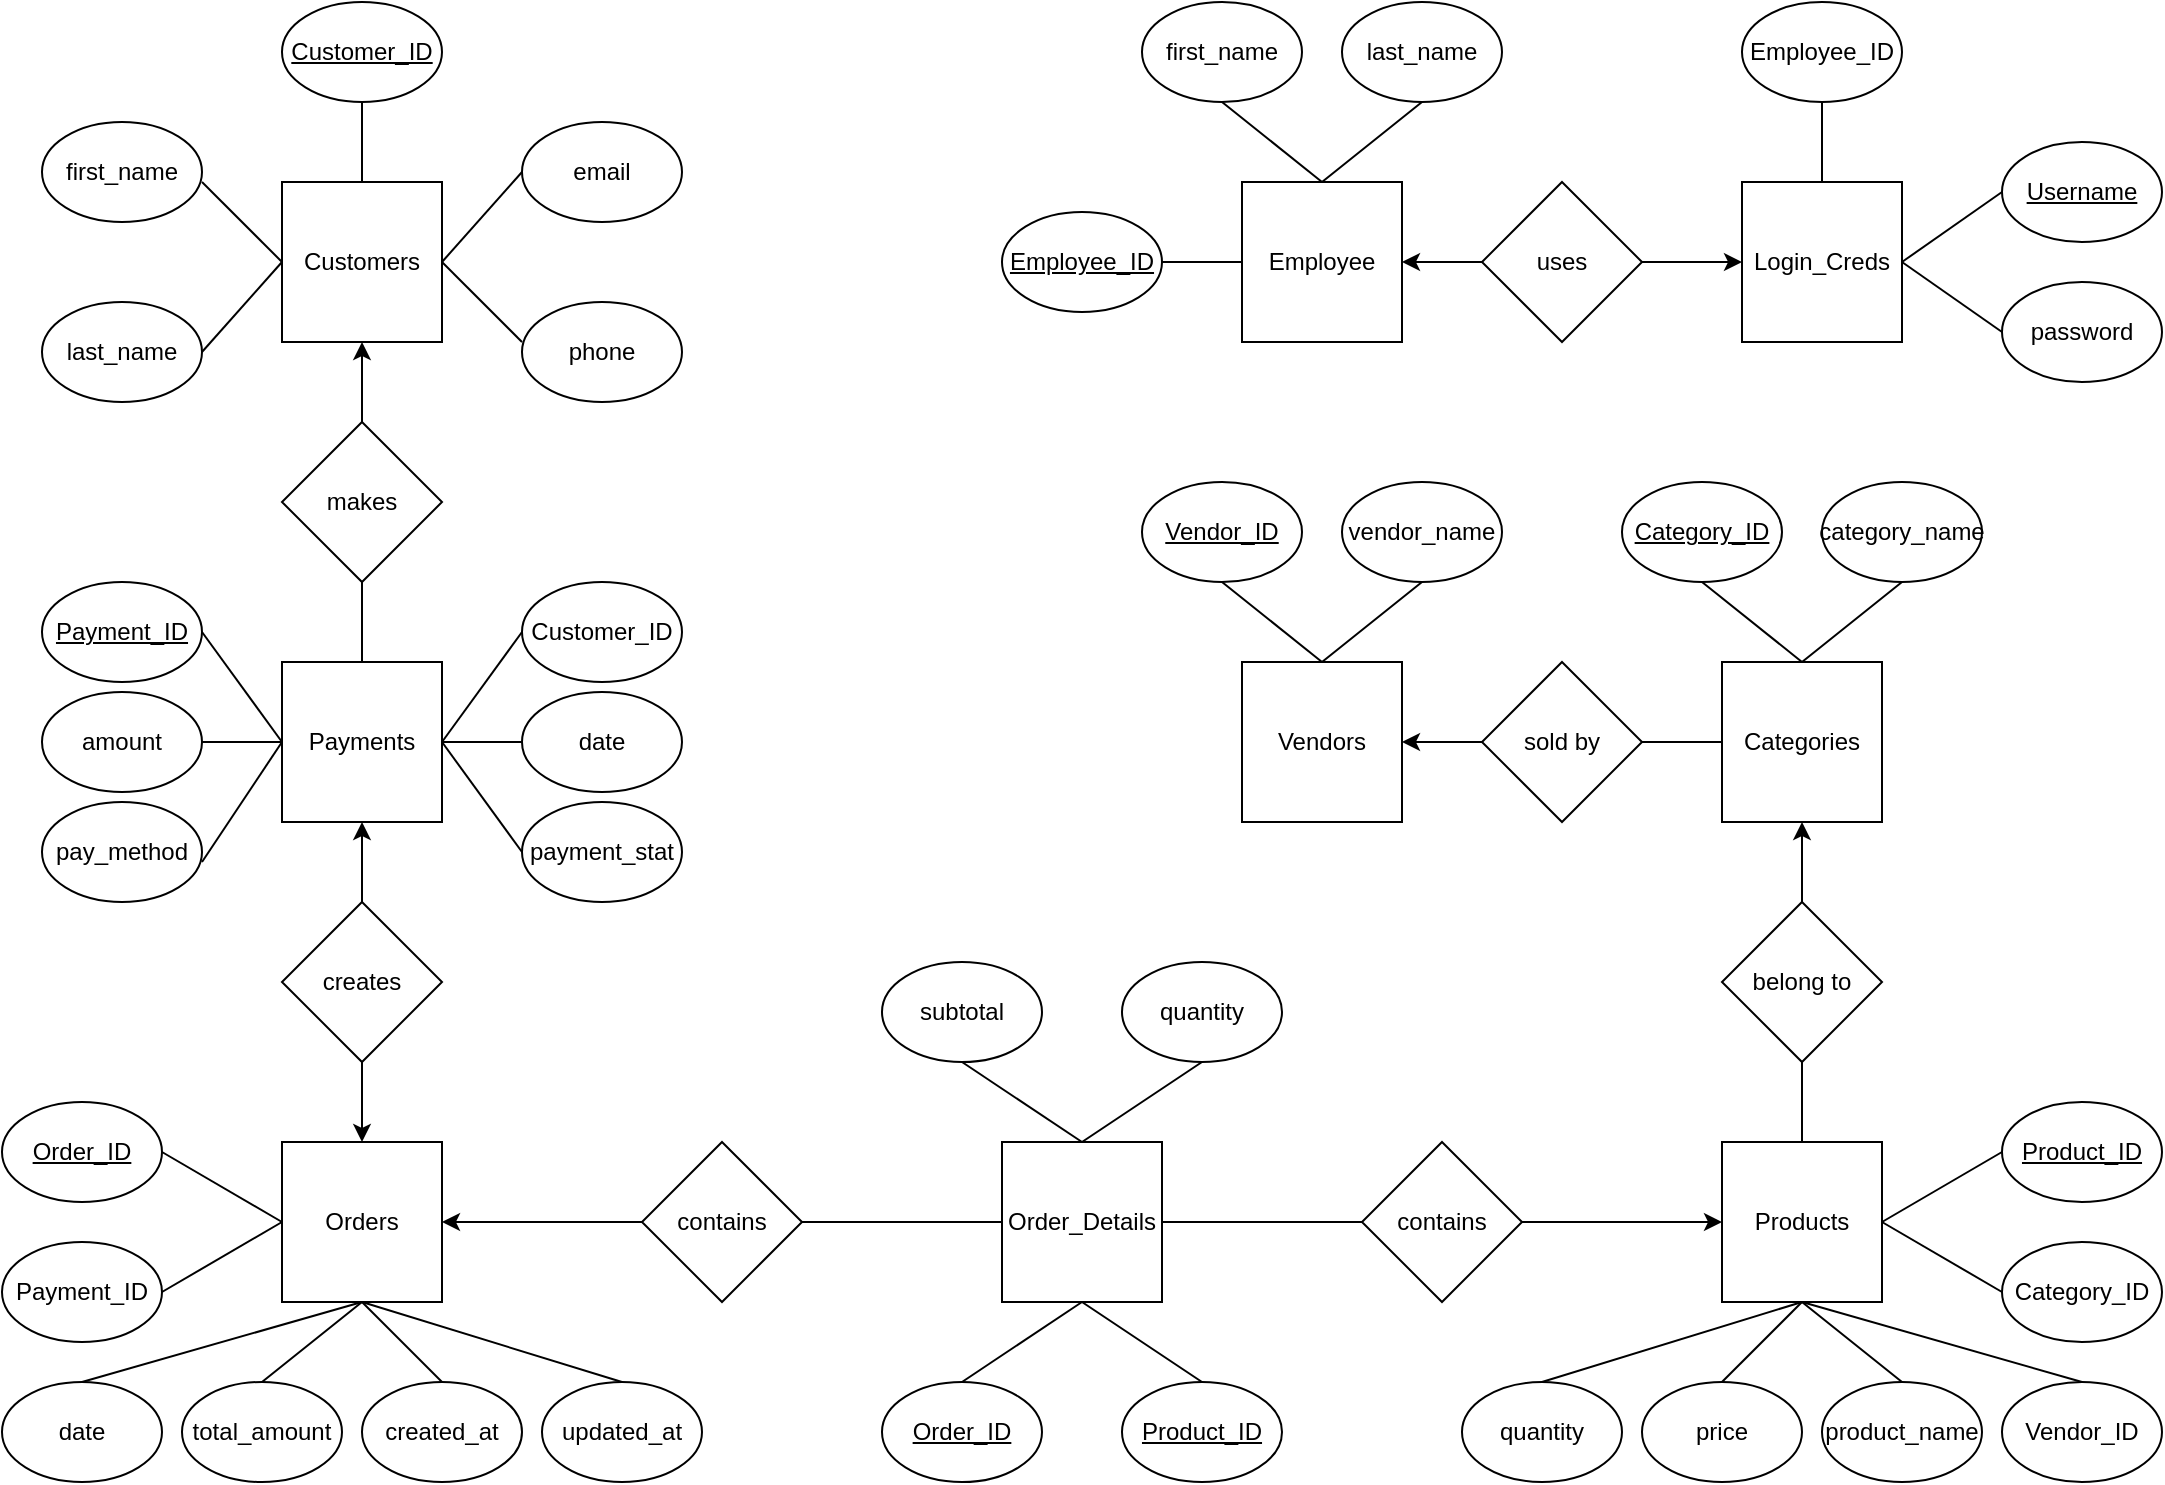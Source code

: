 <mxfile version="22.0.8" type="device">
  <diagram id="R2lEEEUBdFMjLlhIrx00" name="Page-1">
    <mxGraphModel dx="1753" dy="1286" grid="1" gridSize="10" guides="1" tooltips="1" connect="1" arrows="1" fold="1" page="0" pageScale="1" pageWidth="850" pageHeight="1100" math="0" shadow="0" extFonts="Permanent Marker^https://fonts.googleapis.com/css?family=Permanent+Marker">
      <root>
        <mxCell id="0" />
        <mxCell id="1" parent="0" />
        <mxCell id="e8H_tIhD7KVXPTv5cuJj-2" value="Orders" style="whiteSpace=wrap;html=1;aspect=fixed;" parent="1" vertex="1">
          <mxGeometry x="120" y="480" width="80" height="80" as="geometry" />
        </mxCell>
        <mxCell id="e8H_tIhD7KVXPTv5cuJj-3" value="Products" style="whiteSpace=wrap;html=1;aspect=fixed;" parent="1" vertex="1">
          <mxGeometry x="840" y="480" width="80" height="80" as="geometry" />
        </mxCell>
        <mxCell id="e8H_tIhD7KVXPTv5cuJj-4" value="Payments" style="whiteSpace=wrap;html=1;aspect=fixed;" parent="1" vertex="1">
          <mxGeometry x="120" y="240" width="80" height="80" as="geometry" />
        </mxCell>
        <mxCell id="e8H_tIhD7KVXPTv5cuJj-5" value="creates" style="rhombus;whiteSpace=wrap;html=1;" parent="1" vertex="1">
          <mxGeometry x="120" y="360" width="80" height="80" as="geometry" />
        </mxCell>
        <mxCell id="e8H_tIhD7KVXPTv5cuJj-9" value="contains" style="rhombus;whiteSpace=wrap;html=1;" parent="1" vertex="1">
          <mxGeometry x="300" y="480" width="80" height="80" as="geometry" />
        </mxCell>
        <mxCell id="e8H_tIhD7KVXPTv5cuJj-24" value="" style="endArrow=classic;html=1;rounded=0;exitX=0.5;exitY=0;exitDx=0;exitDy=0;" parent="1" source="e8H_tIhD7KVXPTv5cuJj-5" edge="1">
          <mxGeometry width="50" height="50" relative="1" as="geometry">
            <mxPoint x="110" y="370" as="sourcePoint" />
            <mxPoint x="160" y="320" as="targetPoint" />
          </mxGeometry>
        </mxCell>
        <mxCell id="e8H_tIhD7KVXPTv5cuJj-28" value="belong to" style="rhombus;whiteSpace=wrap;html=1;" parent="1" vertex="1">
          <mxGeometry x="840" y="360" width="80" height="80" as="geometry" />
        </mxCell>
        <mxCell id="e8H_tIhD7KVXPTv5cuJj-29" value="" style="endArrow=none;html=1;rounded=0;entryX=0.5;entryY=1;entryDx=0;entryDy=0;exitX=0.5;exitY=0;exitDx=0;exitDy=0;" parent="1" source="e8H_tIhD7KVXPTv5cuJj-3" target="e8H_tIhD7KVXPTv5cuJj-28" edge="1">
          <mxGeometry width="50" height="50" relative="1" as="geometry">
            <mxPoint x="875" y="480" as="sourcePoint" />
            <mxPoint x="925" y="430" as="targetPoint" />
          </mxGeometry>
        </mxCell>
        <mxCell id="e8H_tIhD7KVXPTv5cuJj-30" value="Categories" style="whiteSpace=wrap;html=1;aspect=fixed;" parent="1" vertex="1">
          <mxGeometry x="840" y="240" width="80" height="80" as="geometry" />
        </mxCell>
        <mxCell id="e8H_tIhD7KVXPTv5cuJj-31" value="" style="endArrow=classic;html=1;rounded=0;exitX=0.5;exitY=0;exitDx=0;exitDy=0;entryX=0.5;entryY=1;entryDx=0;entryDy=0;" parent="1" source="e8H_tIhD7KVXPTv5cuJj-28" target="e8H_tIhD7KVXPTv5cuJj-30" edge="1">
          <mxGeometry width="50" height="50" relative="1" as="geometry">
            <mxPoint x="595" y="370" as="sourcePoint" />
            <mxPoint x="645" y="320" as="targetPoint" />
          </mxGeometry>
        </mxCell>
        <mxCell id="e8H_tIhD7KVXPTv5cuJj-33" value="Vendors" style="whiteSpace=wrap;html=1;aspect=fixed;" parent="1" vertex="1">
          <mxGeometry x="600" y="240" width="80" height="80" as="geometry" />
        </mxCell>
        <mxCell id="e8H_tIhD7KVXPTv5cuJj-34" value="sold by" style="rhombus;whiteSpace=wrap;html=1;" parent="1" vertex="1">
          <mxGeometry x="720" y="240" width="80" height="80" as="geometry" />
        </mxCell>
        <mxCell id="e8H_tIhD7KVXPTv5cuJj-35" value="" style="endArrow=none;html=1;rounded=0;exitX=1;exitY=0.5;exitDx=0;exitDy=0;" parent="1" source="e8H_tIhD7KVXPTv5cuJj-34" edge="1">
          <mxGeometry width="50" height="50" relative="1" as="geometry">
            <mxPoint x="790" y="330" as="sourcePoint" />
            <mxPoint x="840" y="280" as="targetPoint" />
          </mxGeometry>
        </mxCell>
        <mxCell id="e8H_tIhD7KVXPTv5cuJj-36" value="" style="endArrow=classic;html=1;rounded=0;entryX=1;entryY=0.5;entryDx=0;entryDy=0;" parent="1" target="e8H_tIhD7KVXPTv5cuJj-33" edge="1">
          <mxGeometry width="50" height="50" relative="1" as="geometry">
            <mxPoint x="720" y="280" as="sourcePoint" />
            <mxPoint x="770" y="230" as="targetPoint" />
          </mxGeometry>
        </mxCell>
        <mxCell id="e8H_tIhD7KVXPTv5cuJj-37" value="Customers" style="whiteSpace=wrap;html=1;aspect=fixed;" parent="1" vertex="1">
          <mxGeometry x="120" width="80" height="80" as="geometry" />
        </mxCell>
        <mxCell id="e8H_tIhD7KVXPTv5cuJj-38" value="makes" style="rhombus;whiteSpace=wrap;html=1;" parent="1" vertex="1">
          <mxGeometry x="120" y="120" width="80" height="80" as="geometry" />
        </mxCell>
        <mxCell id="e8H_tIhD7KVXPTv5cuJj-39" value="" style="endArrow=classic;html=1;rounded=0;exitX=0.5;exitY=0;exitDx=0;exitDy=0;" parent="1" source="e8H_tIhD7KVXPTv5cuJj-38" edge="1">
          <mxGeometry width="50" height="50" relative="1" as="geometry">
            <mxPoint x="115" y="130" as="sourcePoint" />
            <mxPoint x="160" y="80" as="targetPoint" />
          </mxGeometry>
        </mxCell>
        <mxCell id="e8H_tIhD7KVXPTv5cuJj-44" value="Employee" style="whiteSpace=wrap;html=1;aspect=fixed;" parent="1" vertex="1">
          <mxGeometry x="600" width="80" height="80" as="geometry" />
        </mxCell>
        <mxCell id="e8H_tIhD7KVXPTv5cuJj-49" value="" style="endArrow=classic;html=1;rounded=0;entryX=1;entryY=0.5;entryDx=0;entryDy=0;" parent="1" target="e8H_tIhD7KVXPTv5cuJj-44" edge="1">
          <mxGeometry width="50" height="50" relative="1" as="geometry">
            <mxPoint x="720" y="40" as="sourcePoint" />
            <mxPoint x="770" y="-10" as="targetPoint" />
          </mxGeometry>
        </mxCell>
        <mxCell id="e8H_tIhD7KVXPTv5cuJj-50" value="" style="endArrow=classic;html=1;rounded=0;entryX=0;entryY=0.5;entryDx=0;entryDy=0;" parent="1" edge="1" target="a10hDevYPNztPjS2E4dn-121">
          <mxGeometry width="50" height="50" relative="1" as="geometry">
            <mxPoint x="800" y="40" as="sourcePoint" />
            <mxPoint x="840" y="40" as="targetPoint" />
          </mxGeometry>
        </mxCell>
        <mxCell id="a10hDevYPNztPjS2E4dn-3" value="&lt;u&gt;Customer_ID&lt;/u&gt;" style="ellipse;whiteSpace=wrap;html=1;" parent="1" vertex="1">
          <mxGeometry x="120" y="-90" width="80" height="50" as="geometry" />
        </mxCell>
        <mxCell id="a10hDevYPNztPjS2E4dn-4" value="Customer_ID" style="ellipse;whiteSpace=wrap;html=1;" parent="1" vertex="1">
          <mxGeometry x="240" y="200" width="80" height="50" as="geometry" />
        </mxCell>
        <mxCell id="a10hDevYPNztPjS2E4dn-5" value="&lt;u&gt;Payment_ID&lt;/u&gt;" style="ellipse;whiteSpace=wrap;html=1;" parent="1" vertex="1">
          <mxGeometry y="200" width="80" height="50" as="geometry" />
        </mxCell>
        <mxCell id="a10hDevYPNztPjS2E4dn-6" value="Payment_ID" style="ellipse;whiteSpace=wrap;html=1;" parent="1" vertex="1">
          <mxGeometry x="-20" y="530" width="80" height="50" as="geometry" />
        </mxCell>
        <mxCell id="a10hDevYPNztPjS2E4dn-7" value="&lt;u&gt;Order_ID&lt;/u&gt;" style="ellipse;whiteSpace=wrap;html=1;" parent="1" vertex="1">
          <mxGeometry x="-20" y="460" width="80" height="50" as="geometry" />
        </mxCell>
        <mxCell id="a10hDevYPNztPjS2E4dn-9" value="first_name" style="ellipse;whiteSpace=wrap;html=1;" parent="1" vertex="1">
          <mxGeometry y="-30" width="80" height="50" as="geometry" />
        </mxCell>
        <mxCell id="a10hDevYPNztPjS2E4dn-14" value="&lt;u&gt;Order_ID&lt;/u&gt;" style="ellipse;whiteSpace=wrap;html=1;" parent="1" vertex="1">
          <mxGeometry x="420" y="600" width="80" height="50" as="geometry" />
        </mxCell>
        <mxCell id="a10hDevYPNztPjS2E4dn-15" value="&lt;u&gt;Product_ID&lt;/u&gt;" style="ellipse;whiteSpace=wrap;html=1;" parent="1" vertex="1">
          <mxGeometry x="540" y="600" width="80" height="50" as="geometry" />
        </mxCell>
        <mxCell id="a10hDevYPNztPjS2E4dn-18" value="last_name" style="ellipse;whiteSpace=wrap;html=1;" parent="1" vertex="1">
          <mxGeometry y="60" width="80" height="50" as="geometry" />
        </mxCell>
        <mxCell id="a10hDevYPNztPjS2E4dn-19" value="" style="endArrow=none;html=1;rounded=0;entryX=0;entryY=0.5;entryDx=0;entryDy=0;" parent="1" target="e8H_tIhD7KVXPTv5cuJj-37" edge="1">
          <mxGeometry width="50" height="50" relative="1" as="geometry">
            <mxPoint x="80" as="sourcePoint" />
            <mxPoint x="130" y="-30" as="targetPoint" />
          </mxGeometry>
        </mxCell>
        <mxCell id="a10hDevYPNztPjS2E4dn-20" value="" style="endArrow=none;html=1;rounded=0;entryX=0;entryY=0.5;entryDx=0;entryDy=0;exitX=1;exitY=0.5;exitDx=0;exitDy=0;" parent="1" source="a10hDevYPNztPjS2E4dn-18" target="e8H_tIhD7KVXPTv5cuJj-37" edge="1">
          <mxGeometry width="50" height="50" relative="1" as="geometry">
            <mxPoint x="80" y="100" as="sourcePoint" />
            <mxPoint x="130" y="50" as="targetPoint" />
          </mxGeometry>
        </mxCell>
        <mxCell id="a10hDevYPNztPjS2E4dn-21" value="" style="endArrow=none;html=1;rounded=0;entryX=0.5;entryY=0;entryDx=0;entryDy=0;" parent="1" target="e8H_tIhD7KVXPTv5cuJj-37" edge="1">
          <mxGeometry width="50" height="50" relative="1" as="geometry">
            <mxPoint x="160" y="-40" as="sourcePoint" />
            <mxPoint x="210" y="-90" as="targetPoint" />
          </mxGeometry>
        </mxCell>
        <mxCell id="a10hDevYPNztPjS2E4dn-41" value="" style="endArrow=none;html=1;rounded=0;entryX=0;entryY=0.5;entryDx=0;entryDy=0;" parent="1" target="a10hDevYPNztPjS2E4dn-4" edge="1">
          <mxGeometry width="50" height="50" relative="1" as="geometry">
            <mxPoint x="200" y="280" as="sourcePoint" />
            <mxPoint x="250" y="230" as="targetPoint" />
          </mxGeometry>
        </mxCell>
        <mxCell id="a10hDevYPNztPjS2E4dn-43" value="amount" style="ellipse;whiteSpace=wrap;html=1;" parent="1" vertex="1">
          <mxGeometry y="255" width="80" height="50" as="geometry" />
        </mxCell>
        <mxCell id="a10hDevYPNztPjS2E4dn-44" value="" style="endArrow=none;html=1;rounded=0;entryX=0;entryY=0.5;entryDx=0;entryDy=0;exitX=1;exitY=0.5;exitDx=0;exitDy=0;" parent="1" source="a10hDevYPNztPjS2E4dn-43" target="e8H_tIhD7KVXPTv5cuJj-4" edge="1">
          <mxGeometry width="50" height="50" relative="1" as="geometry">
            <mxPoint x="80" y="330" as="sourcePoint" />
            <mxPoint x="130" y="280" as="targetPoint" />
          </mxGeometry>
        </mxCell>
        <mxCell id="a10hDevYPNztPjS2E4dn-45" value="" style="endArrow=none;html=1;rounded=0;entryX=0;entryY=0.5;entryDx=0;entryDy=0;exitX=1;exitY=0.5;exitDx=0;exitDy=0;" parent="1" source="a10hDevYPNztPjS2E4dn-5" target="e8H_tIhD7KVXPTv5cuJj-4" edge="1">
          <mxGeometry width="50" height="50" relative="1" as="geometry">
            <mxPoint x="80" y="240" as="sourcePoint" />
            <mxPoint x="130" y="190" as="targetPoint" />
          </mxGeometry>
        </mxCell>
        <mxCell id="a10hDevYPNztPjS2E4dn-47" value="date" style="ellipse;whiteSpace=wrap;html=1;" parent="1" vertex="1">
          <mxGeometry x="240" y="255" width="80" height="50" as="geometry" />
        </mxCell>
        <mxCell id="a10hDevYPNztPjS2E4dn-49" value="" style="endArrow=none;html=1;rounded=0;exitX=1;exitY=0.5;exitDx=0;exitDy=0;entryX=0;entryY=0.5;entryDx=0;entryDy=0;" parent="1" source="e8H_tIhD7KVXPTv5cuJj-4" target="a10hDevYPNztPjS2E4dn-47" edge="1">
          <mxGeometry width="50" height="50" relative="1" as="geometry">
            <mxPoint x="190" y="370" as="sourcePoint" />
            <mxPoint x="240" y="320" as="targetPoint" />
          </mxGeometry>
        </mxCell>
        <mxCell id="a10hDevYPNztPjS2E4dn-53" value="payment_stat" style="ellipse;whiteSpace=wrap;html=1;" parent="1" vertex="1">
          <mxGeometry x="240" y="310" width="80" height="50" as="geometry" />
        </mxCell>
        <mxCell id="a10hDevYPNztPjS2E4dn-54" value="" style="endArrow=none;html=1;rounded=0;entryX=0;entryY=0.5;entryDx=0;entryDy=0;" parent="1" target="a10hDevYPNztPjS2E4dn-53" edge="1">
          <mxGeometry width="50" height="50" relative="1" as="geometry">
            <mxPoint x="200" y="280" as="sourcePoint" />
            <mxPoint x="250" y="230" as="targetPoint" />
          </mxGeometry>
        </mxCell>
        <mxCell id="a10hDevYPNztPjS2E4dn-55" value="pay_method" style="ellipse;whiteSpace=wrap;html=1;" parent="1" vertex="1">
          <mxGeometry y="310" width="80" height="50" as="geometry" />
        </mxCell>
        <mxCell id="a10hDevYPNztPjS2E4dn-56" value="" style="endArrow=none;html=1;rounded=0;entryX=0;entryY=0.5;entryDx=0;entryDy=0;" parent="1" target="e8H_tIhD7KVXPTv5cuJj-4" edge="1">
          <mxGeometry width="50" height="50" relative="1" as="geometry">
            <mxPoint x="80" y="340" as="sourcePoint" />
            <mxPoint x="130" y="290" as="targetPoint" />
          </mxGeometry>
        </mxCell>
        <mxCell id="a10hDevYPNztPjS2E4dn-63" value="subtotal" style="ellipse;whiteSpace=wrap;html=1;" parent="1" vertex="1">
          <mxGeometry x="420" y="390" width="80" height="50" as="geometry" />
        </mxCell>
        <mxCell id="a10hDevYPNztPjS2E4dn-64" value="quantity" style="ellipse;whiteSpace=wrap;html=1;" parent="1" vertex="1">
          <mxGeometry x="540" y="390" width="80" height="50" as="geometry" />
        </mxCell>
        <mxCell id="a10hDevYPNztPjS2E4dn-67" value="vendor_name" style="ellipse;whiteSpace=wrap;html=1;" parent="1" vertex="1">
          <mxGeometry x="650" y="150" width="80" height="50" as="geometry" />
        </mxCell>
        <mxCell id="a10hDevYPNztPjS2E4dn-68" value="&lt;u&gt;Vendor_ID&lt;/u&gt;" style="ellipse;whiteSpace=wrap;html=1;" parent="1" vertex="1">
          <mxGeometry x="550" y="150" width="80" height="50" as="geometry" />
        </mxCell>
        <mxCell id="a10hDevYPNztPjS2E4dn-69" value="" style="endArrow=none;html=1;rounded=0;exitX=0.5;exitY=0;exitDx=0;exitDy=0;" parent="1" source="e8H_tIhD7KVXPTv5cuJj-33" edge="1">
          <mxGeometry width="50" height="50" relative="1" as="geometry">
            <mxPoint x="640" y="250" as="sourcePoint" />
            <mxPoint x="690" y="200" as="targetPoint" />
          </mxGeometry>
        </mxCell>
        <mxCell id="a10hDevYPNztPjS2E4dn-76" value="" style="endArrow=none;html=1;rounded=0;exitX=0.5;exitY=0;exitDx=0;exitDy=0;" parent="1" source="e8H_tIhD7KVXPTv5cuJj-33" edge="1">
          <mxGeometry width="50" height="50" relative="1" as="geometry">
            <mxPoint x="540" y="250" as="sourcePoint" />
            <mxPoint x="590" y="200" as="targetPoint" />
          </mxGeometry>
        </mxCell>
        <mxCell id="a10hDevYPNztPjS2E4dn-79" value="total_amount" style="ellipse;whiteSpace=wrap;html=1;" parent="1" vertex="1">
          <mxGeometry x="70" y="600" width="80" height="50" as="geometry" />
        </mxCell>
        <mxCell id="a10hDevYPNztPjS2E4dn-80" value="date" style="ellipse;whiteSpace=wrap;html=1;" parent="1" vertex="1">
          <mxGeometry x="-20" y="600" width="80" height="50" as="geometry" />
        </mxCell>
        <mxCell id="a10hDevYPNztPjS2E4dn-81" value="created_at" style="ellipse;whiteSpace=wrap;html=1;" parent="1" vertex="1">
          <mxGeometry x="160" y="600" width="80" height="50" as="geometry" />
        </mxCell>
        <mxCell id="a10hDevYPNztPjS2E4dn-82" value="" style="endArrow=none;html=1;rounded=0;entryX=1;entryY=0.5;entryDx=0;entryDy=0;" parent="1" target="a10hDevYPNztPjS2E4dn-7" edge="1">
          <mxGeometry width="50" height="50" relative="1" as="geometry">
            <mxPoint x="120" y="520" as="sourcePoint" />
            <mxPoint x="170" y="470" as="targetPoint" />
          </mxGeometry>
        </mxCell>
        <mxCell id="a10hDevYPNztPjS2E4dn-83" value="" style="endArrow=none;html=1;rounded=0;exitX=1;exitY=0.5;exitDx=0;exitDy=0;" parent="1" source="a10hDevYPNztPjS2E4dn-6" edge="1">
          <mxGeometry width="50" height="50" relative="1" as="geometry">
            <mxPoint x="70" y="570" as="sourcePoint" />
            <mxPoint x="120" y="520" as="targetPoint" />
          </mxGeometry>
        </mxCell>
        <mxCell id="a10hDevYPNztPjS2E4dn-84" value="" style="endArrow=none;html=1;rounded=0;exitX=0.5;exitY=0;exitDx=0;exitDy=0;entryX=0.5;entryY=1;entryDx=0;entryDy=0;" parent="1" source="a10hDevYPNztPjS2E4dn-80" target="e8H_tIhD7KVXPTv5cuJj-2" edge="1">
          <mxGeometry width="50" height="50" relative="1" as="geometry">
            <mxPoint x="70" y="610" as="sourcePoint" />
            <mxPoint x="120" y="560" as="targetPoint" />
          </mxGeometry>
        </mxCell>
        <mxCell id="a10hDevYPNztPjS2E4dn-85" value="" style="endArrow=none;html=1;rounded=0;exitX=0.5;exitY=0;exitDx=0;exitDy=0;" parent="1" source="a10hDevYPNztPjS2E4dn-79" edge="1">
          <mxGeometry width="50" height="50" relative="1" as="geometry">
            <mxPoint x="110" y="610" as="sourcePoint" />
            <mxPoint x="160" y="560" as="targetPoint" />
          </mxGeometry>
        </mxCell>
        <mxCell id="a10hDevYPNztPjS2E4dn-86" value="" style="endArrow=none;html=1;rounded=0;entryX=0.5;entryY=1;entryDx=0;entryDy=0;exitX=0.5;exitY=0;exitDx=0;exitDy=0;" parent="1" source="a10hDevYPNztPjS2E4dn-81" target="e8H_tIhD7KVXPTv5cuJj-2" edge="1">
          <mxGeometry width="50" height="50" relative="1" as="geometry">
            <mxPoint x="280" y="600" as="sourcePoint" />
            <mxPoint x="330" y="550" as="targetPoint" />
          </mxGeometry>
        </mxCell>
        <mxCell id="a10hDevYPNztPjS2E4dn-87" value="updated_at" style="ellipse;whiteSpace=wrap;html=1;" parent="1" vertex="1">
          <mxGeometry x="250" y="600" width="80" height="50" as="geometry" />
        </mxCell>
        <mxCell id="a10hDevYPNztPjS2E4dn-88" value="" style="endArrow=none;html=1;rounded=0;entryX=0.5;entryY=1;entryDx=0;entryDy=0;" parent="1" target="e8H_tIhD7KVXPTv5cuJj-2" edge="1">
          <mxGeometry width="50" height="50" relative="1" as="geometry">
            <mxPoint x="290" y="600" as="sourcePoint" />
            <mxPoint x="340" y="550" as="targetPoint" />
          </mxGeometry>
        </mxCell>
        <mxCell id="a10hDevYPNztPjS2E4dn-89" value="&lt;u&gt;Category_ID&lt;/u&gt;" style="ellipse;whiteSpace=wrap;html=1;" parent="1" vertex="1">
          <mxGeometry x="790" y="150" width="80" height="50" as="geometry" />
        </mxCell>
        <mxCell id="a10hDevYPNztPjS2E4dn-90" value="category_name" style="ellipse;whiteSpace=wrap;html=1;" parent="1" vertex="1">
          <mxGeometry x="890" y="150" width="80" height="50" as="geometry" />
        </mxCell>
        <mxCell id="a10hDevYPNztPjS2E4dn-92" value="" style="endArrow=none;html=1;rounded=0;entryX=0.5;entryY=1;entryDx=0;entryDy=0;" parent="1" target="a10hDevYPNztPjS2E4dn-89" edge="1">
          <mxGeometry width="50" height="50" relative="1" as="geometry">
            <mxPoint x="880" y="240" as="sourcePoint" />
            <mxPoint x="930" y="190" as="targetPoint" />
          </mxGeometry>
        </mxCell>
        <mxCell id="a10hDevYPNztPjS2E4dn-93" value="" style="endArrow=none;html=1;rounded=0;entryX=0.5;entryY=1;entryDx=0;entryDy=0;" parent="1" target="a10hDevYPNztPjS2E4dn-90" edge="1">
          <mxGeometry width="50" height="50" relative="1" as="geometry">
            <mxPoint x="880" y="240" as="sourcePoint" />
            <mxPoint x="930" y="190" as="targetPoint" />
          </mxGeometry>
        </mxCell>
        <mxCell id="a10hDevYPNztPjS2E4dn-97" value="&lt;u&gt;Product_ID&lt;/u&gt;" style="ellipse;whiteSpace=wrap;html=1;" parent="1" vertex="1">
          <mxGeometry x="980" y="460" width="80" height="50" as="geometry" />
        </mxCell>
        <mxCell id="a10hDevYPNztPjS2E4dn-98" value="Category_ID" style="ellipse;whiteSpace=wrap;html=1;" parent="1" vertex="1">
          <mxGeometry x="980" y="530" width="80" height="50" as="geometry" />
        </mxCell>
        <mxCell id="a10hDevYPNztPjS2E4dn-99" value="Vendor_ID" style="ellipse;whiteSpace=wrap;html=1;" parent="1" vertex="1">
          <mxGeometry x="980" y="600" width="80" height="50" as="geometry" />
        </mxCell>
        <mxCell id="a10hDevYPNztPjS2E4dn-100" value="product_name" style="ellipse;whiteSpace=wrap;html=1;" parent="1" vertex="1">
          <mxGeometry x="890" y="600" width="80" height="50" as="geometry" />
        </mxCell>
        <mxCell id="a10hDevYPNztPjS2E4dn-101" value="price" style="ellipse;whiteSpace=wrap;html=1;" parent="1" vertex="1">
          <mxGeometry x="800" y="600" width="80" height="50" as="geometry" />
        </mxCell>
        <mxCell id="a10hDevYPNztPjS2E4dn-102" value="quantity" style="ellipse;whiteSpace=wrap;html=1;" parent="1" vertex="1">
          <mxGeometry x="710" y="600" width="80" height="50" as="geometry" />
        </mxCell>
        <mxCell id="a10hDevYPNztPjS2E4dn-103" value="" style="endArrow=none;html=1;rounded=0;entryX=0;entryY=0.5;entryDx=0;entryDy=0;" parent="1" target="a10hDevYPNztPjS2E4dn-97" edge="1">
          <mxGeometry width="50" height="50" relative="1" as="geometry">
            <mxPoint x="920" y="520" as="sourcePoint" />
            <mxPoint x="970" y="470" as="targetPoint" />
          </mxGeometry>
        </mxCell>
        <mxCell id="a10hDevYPNztPjS2E4dn-104" value="" style="endArrow=none;html=1;rounded=0;entryX=0;entryY=0.5;entryDx=0;entryDy=0;" parent="1" target="a10hDevYPNztPjS2E4dn-98" edge="1">
          <mxGeometry width="50" height="50" relative="1" as="geometry">
            <mxPoint x="920" y="520" as="sourcePoint" />
            <mxPoint x="970" y="470" as="targetPoint" />
          </mxGeometry>
        </mxCell>
        <mxCell id="a10hDevYPNztPjS2E4dn-105" value="" style="endArrow=none;html=1;rounded=0;exitX=0.5;exitY=0;exitDx=0;exitDy=0;" parent="1" source="a10hDevYPNztPjS2E4dn-102" edge="1">
          <mxGeometry width="50" height="50" relative="1" as="geometry">
            <mxPoint x="830" y="610" as="sourcePoint" />
            <mxPoint x="880" y="560" as="targetPoint" />
          </mxGeometry>
        </mxCell>
        <mxCell id="a10hDevYPNztPjS2E4dn-106" value="" style="endArrow=none;html=1;rounded=0;" parent="1" edge="1">
          <mxGeometry width="50" height="50" relative="1" as="geometry">
            <mxPoint x="840" y="600" as="sourcePoint" />
            <mxPoint x="880" y="560" as="targetPoint" />
          </mxGeometry>
        </mxCell>
        <mxCell id="a10hDevYPNztPjS2E4dn-107" value="" style="endArrow=none;html=1;rounded=0;entryX=0.5;entryY=0;entryDx=0;entryDy=0;" parent="1" target="a10hDevYPNztPjS2E4dn-100" edge="1">
          <mxGeometry width="50" height="50" relative="1" as="geometry">
            <mxPoint x="880" y="560" as="sourcePoint" />
            <mxPoint x="930" y="510" as="targetPoint" />
          </mxGeometry>
        </mxCell>
        <mxCell id="a10hDevYPNztPjS2E4dn-108" value="" style="endArrow=none;html=1;rounded=0;entryX=0.5;entryY=0;entryDx=0;entryDy=0;" parent="1" target="a10hDevYPNztPjS2E4dn-99" edge="1">
          <mxGeometry width="50" height="50" relative="1" as="geometry">
            <mxPoint x="880" y="560" as="sourcePoint" />
            <mxPoint x="930" y="510" as="targetPoint" />
          </mxGeometry>
        </mxCell>
        <mxCell id="a10hDevYPNztPjS2E4dn-121" value="Login_Creds" style="whiteSpace=wrap;html=1;aspect=fixed;" parent="1" vertex="1">
          <mxGeometry x="850" width="80" height="80" as="geometry" />
        </mxCell>
        <mxCell id="a10hDevYPNztPjS2E4dn-126" value="uses" style="rhombus;whiteSpace=wrap;html=1;" parent="1" vertex="1">
          <mxGeometry x="720" width="80" height="80" as="geometry" />
        </mxCell>
        <mxCell id="a10hDevYPNztPjS2E4dn-128" value="first_name" style="ellipse;whiteSpace=wrap;html=1;" parent="1" vertex="1">
          <mxGeometry x="550" y="-90" width="80" height="50" as="geometry" />
        </mxCell>
        <mxCell id="a10hDevYPNztPjS2E4dn-131" value="last_name" style="ellipse;whiteSpace=wrap;html=1;" parent="1" vertex="1">
          <mxGeometry x="650" y="-90" width="80" height="50" as="geometry" />
        </mxCell>
        <mxCell id="a10hDevYPNztPjS2E4dn-132" value="" style="endArrow=none;html=1;rounded=0;exitX=0.5;exitY=0;exitDx=0;exitDy=0;" parent="1" source="e8H_tIhD7KVXPTv5cuJj-44" edge="1">
          <mxGeometry width="50" height="50" relative="1" as="geometry">
            <mxPoint x="540" y="10" as="sourcePoint" />
            <mxPoint x="590" y="-40" as="targetPoint" />
          </mxGeometry>
        </mxCell>
        <mxCell id="a10hDevYPNztPjS2E4dn-133" value="" style="endArrow=none;html=1;rounded=0;entryX=0.5;entryY=1;entryDx=0;entryDy=0;" parent="1" target="a10hDevYPNztPjS2E4dn-131" edge="1">
          <mxGeometry width="50" height="50" relative="1" as="geometry">
            <mxPoint x="640" as="sourcePoint" />
            <mxPoint x="690" y="-50" as="targetPoint" />
          </mxGeometry>
        </mxCell>
        <mxCell id="a10hDevYPNztPjS2E4dn-134" value="&lt;u&gt;Employee_ID&lt;/u&gt;" style="ellipse;whiteSpace=wrap;html=1;" parent="1" vertex="1">
          <mxGeometry x="480" y="15" width="80" height="50" as="geometry" />
        </mxCell>
        <mxCell id="a10hDevYPNztPjS2E4dn-135" value="" style="endArrow=none;html=1;rounded=0;entryX=0;entryY=0.5;entryDx=0;entryDy=0;" parent="1" target="e8H_tIhD7KVXPTv5cuJj-44" edge="1">
          <mxGeometry width="50" height="50" relative="1" as="geometry">
            <mxPoint x="560" y="40" as="sourcePoint" />
            <mxPoint x="610" y="-10" as="targetPoint" />
          </mxGeometry>
        </mxCell>
        <mxCell id="a10hDevYPNztPjS2E4dn-136" value="Employee_ID" style="ellipse;whiteSpace=wrap;html=1;" parent="1" vertex="1">
          <mxGeometry x="850" y="-90" width="80" height="50" as="geometry" />
        </mxCell>
        <mxCell id="a10hDevYPNztPjS2E4dn-138" value="&lt;u&gt;Username&lt;/u&gt;" style="ellipse;whiteSpace=wrap;html=1;" parent="1" vertex="1">
          <mxGeometry x="980" y="-20" width="80" height="50" as="geometry" />
        </mxCell>
        <mxCell id="a10hDevYPNztPjS2E4dn-139" value="password" style="ellipse;whiteSpace=wrap;html=1;" parent="1" vertex="1">
          <mxGeometry x="980" y="50" width="80" height="50" as="geometry" />
        </mxCell>
        <mxCell id="a10hDevYPNztPjS2E4dn-140" value="" style="endArrow=none;html=1;rounded=0;entryX=1;entryY=0.5;entryDx=0;entryDy=0;exitX=0;exitY=0.5;exitDx=0;exitDy=0;" parent="1" source="a10hDevYPNztPjS2E4dn-139" target="a10hDevYPNztPjS2E4dn-121" edge="1">
          <mxGeometry width="50" height="50" relative="1" as="geometry">
            <mxPoint x="980" y="70" as="sourcePoint" />
            <mxPoint x="940" y="40" as="targetPoint" />
          </mxGeometry>
        </mxCell>
        <mxCell id="a10hDevYPNztPjS2E4dn-141" value="" style="endArrow=none;html=1;rounded=0;entryX=0;entryY=0.5;entryDx=0;entryDy=0;exitX=1;exitY=0.5;exitDx=0;exitDy=0;" parent="1" target="a10hDevYPNztPjS2E4dn-138" edge="1" source="a10hDevYPNztPjS2E4dn-121">
          <mxGeometry width="50" height="50" relative="1" as="geometry">
            <mxPoint x="940" y="40" as="sourcePoint" />
            <mxPoint x="980" as="targetPoint" />
          </mxGeometry>
        </mxCell>
        <mxCell id="R6B86l6NSut9loNPVpdU-6" value="contains" style="rhombus;whiteSpace=wrap;html=1;" vertex="1" parent="1">
          <mxGeometry x="660" y="480" width="80" height="80" as="geometry" />
        </mxCell>
        <mxCell id="R6B86l6NSut9loNPVpdU-7" value="Order_Details" style="whiteSpace=wrap;html=1;aspect=fixed;" vertex="1" parent="1">
          <mxGeometry x="480" y="480" width="80" height="80" as="geometry" />
        </mxCell>
        <mxCell id="R6B86l6NSut9loNPVpdU-11" value="" style="endArrow=classic;html=1;rounded=0;exitX=0;exitY=0.5;exitDx=0;exitDy=0;" edge="1" parent="1" source="e8H_tIhD7KVXPTv5cuJj-9">
          <mxGeometry width="50" height="50" relative="1" as="geometry">
            <mxPoint x="150" y="570" as="sourcePoint" />
            <mxPoint x="200" y="520" as="targetPoint" />
          </mxGeometry>
        </mxCell>
        <mxCell id="R6B86l6NSut9loNPVpdU-12" value="" style="endArrow=none;html=1;rounded=0;entryX=0;entryY=0.5;entryDx=0;entryDy=0;" edge="1" parent="1" target="R6B86l6NSut9loNPVpdU-7">
          <mxGeometry width="50" height="50" relative="1" as="geometry">
            <mxPoint x="380" y="520" as="sourcePoint" />
            <mxPoint x="430" y="470" as="targetPoint" />
          </mxGeometry>
        </mxCell>
        <mxCell id="R6B86l6NSut9loNPVpdU-13" value="" style="endArrow=none;html=1;rounded=0;entryX=0;entryY=0.5;entryDx=0;entryDy=0;" edge="1" parent="1" target="R6B86l6NSut9loNPVpdU-6">
          <mxGeometry width="50" height="50" relative="1" as="geometry">
            <mxPoint x="560" y="520" as="sourcePoint" />
            <mxPoint x="610" y="470" as="targetPoint" />
          </mxGeometry>
        </mxCell>
        <mxCell id="R6B86l6NSut9loNPVpdU-14" value="" style="endArrow=classic;html=1;rounded=0;entryX=0;entryY=0.5;entryDx=0;entryDy=0;" edge="1" parent="1" target="e8H_tIhD7KVXPTv5cuJj-3">
          <mxGeometry width="50" height="50" relative="1" as="geometry">
            <mxPoint x="740" y="520" as="sourcePoint" />
            <mxPoint x="790" y="470" as="targetPoint" />
          </mxGeometry>
        </mxCell>
        <mxCell id="R6B86l6NSut9loNPVpdU-15" value="" style="endArrow=none;html=1;rounded=0;exitX=0.5;exitY=0;exitDx=0;exitDy=0;" edge="1" parent="1" source="a10hDevYPNztPjS2E4dn-14">
          <mxGeometry width="50" height="50" relative="1" as="geometry">
            <mxPoint x="470" y="610" as="sourcePoint" />
            <mxPoint x="520" y="560" as="targetPoint" />
          </mxGeometry>
        </mxCell>
        <mxCell id="R6B86l6NSut9loNPVpdU-16" value="" style="endArrow=none;html=1;rounded=0;entryX=0.5;entryY=0;entryDx=0;entryDy=0;" edge="1" parent="1" target="a10hDevYPNztPjS2E4dn-15">
          <mxGeometry width="50" height="50" relative="1" as="geometry">
            <mxPoint x="520" y="560" as="sourcePoint" />
            <mxPoint x="570" y="510" as="targetPoint" />
          </mxGeometry>
        </mxCell>
        <mxCell id="R6B86l6NSut9loNPVpdU-17" value="" style="endArrow=none;html=1;rounded=0;exitX=0.5;exitY=0;exitDx=0;exitDy=0;" edge="1" parent="1" source="R6B86l6NSut9loNPVpdU-7">
          <mxGeometry width="50" height="50" relative="1" as="geometry">
            <mxPoint x="410" y="490" as="sourcePoint" />
            <mxPoint x="460" y="440" as="targetPoint" />
          </mxGeometry>
        </mxCell>
        <mxCell id="R6B86l6NSut9loNPVpdU-18" value="" style="endArrow=none;html=1;rounded=0;exitX=0.5;exitY=0;exitDx=0;exitDy=0;" edge="1" parent="1" source="R6B86l6NSut9loNPVpdU-7">
          <mxGeometry width="50" height="50" relative="1" as="geometry">
            <mxPoint x="530" y="490" as="sourcePoint" />
            <mxPoint x="580" y="440" as="targetPoint" />
          </mxGeometry>
        </mxCell>
        <mxCell id="R6B86l6NSut9loNPVpdU-19" value="" style="endArrow=none;html=1;rounded=0;exitX=0.5;exitY=0;exitDx=0;exitDy=0;" edge="1" parent="1" source="e8H_tIhD7KVXPTv5cuJj-4">
          <mxGeometry width="50" height="50" relative="1" as="geometry">
            <mxPoint x="110" y="250" as="sourcePoint" />
            <mxPoint x="160" y="200" as="targetPoint" />
          </mxGeometry>
        </mxCell>
        <mxCell id="R6B86l6NSut9loNPVpdU-22" value="" style="endArrow=classic;html=1;rounded=0;entryX=0.5;entryY=0;entryDx=0;entryDy=0;" edge="1" parent="1" target="e8H_tIhD7KVXPTv5cuJj-2">
          <mxGeometry width="50" height="50" relative="1" as="geometry">
            <mxPoint x="160" y="440" as="sourcePoint" />
            <mxPoint x="210" y="390" as="targetPoint" />
          </mxGeometry>
        </mxCell>
        <mxCell id="R6B86l6NSut9loNPVpdU-26" value="" style="endArrow=none;html=1;rounded=0;entryX=0;entryY=0.5;entryDx=0;entryDy=0;" edge="1" parent="1" target="R6B86l6NSut9loNPVpdU-28">
          <mxGeometry width="50" height="50" relative="1" as="geometry">
            <mxPoint x="200" y="40" as="sourcePoint" />
            <mxPoint x="240" y="10" as="targetPoint" />
          </mxGeometry>
        </mxCell>
        <mxCell id="R6B86l6NSut9loNPVpdU-28" value="email" style="ellipse;whiteSpace=wrap;html=1;" vertex="1" parent="1">
          <mxGeometry x="240" y="-30" width="80" height="50" as="geometry" />
        </mxCell>
        <mxCell id="R6B86l6NSut9loNPVpdU-29" value="phone" style="ellipse;whiteSpace=wrap;html=1;" vertex="1" parent="1">
          <mxGeometry x="240" y="60" width="80" height="50" as="geometry" />
        </mxCell>
        <mxCell id="R6B86l6NSut9loNPVpdU-30" value="" style="endArrow=none;html=1;rounded=0;" edge="1" parent="1">
          <mxGeometry width="50" height="50" relative="1" as="geometry">
            <mxPoint x="240" y="80" as="sourcePoint" />
            <mxPoint x="200" y="40" as="targetPoint" />
          </mxGeometry>
        </mxCell>
        <mxCell id="R6B86l6NSut9loNPVpdU-32" value="" style="endArrow=none;html=1;rounded=0;" edge="1" parent="1" source="a10hDevYPNztPjS2E4dn-121">
          <mxGeometry width="50" height="50" relative="1" as="geometry">
            <mxPoint x="840" y="10" as="sourcePoint" />
            <mxPoint x="890" y="-40" as="targetPoint" />
          </mxGeometry>
        </mxCell>
      </root>
    </mxGraphModel>
  </diagram>
</mxfile>
